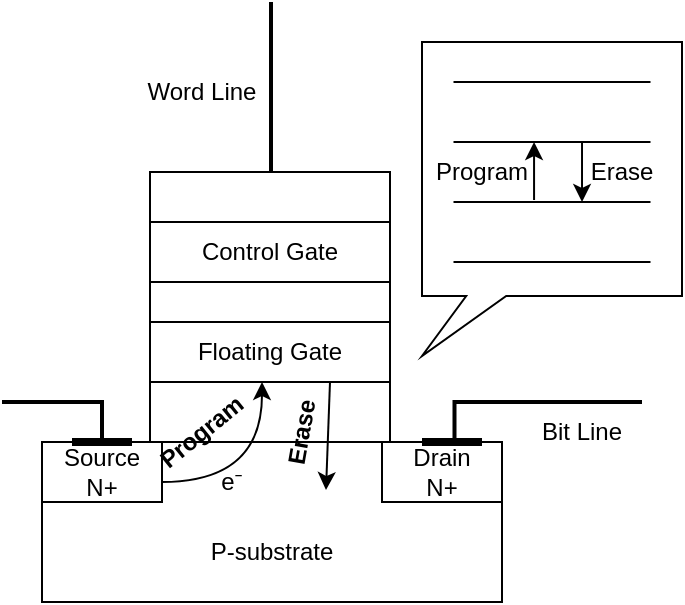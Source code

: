<mxfile version="20.2.8" type="device"><diagram id="YzYXZykN2vTUfIbHo2-S" name="第1頁"><mxGraphModel dx="462" dy="865" grid="1" gridSize="10" guides="1" tooltips="1" connect="1" arrows="1" fold="1" page="1" pageScale="1" pageWidth="827" pageHeight="1169" math="0" shadow="0"><root><mxCell id="0"/><mxCell id="1" parent="0"/><mxCell id="niCo0RgpHS37Xx-hvCau-2" value="" style="rounded=0;whiteSpace=wrap;html=1;" parent="1" vertex="1"><mxGeometry x="294" y="355" width="120" height="135" as="geometry"/></mxCell><mxCell id="niCo0RgpHS37Xx-hvCau-1" value="Control Gate" style="rounded=0;whiteSpace=wrap;html=1;" parent="1" vertex="1"><mxGeometry x="294" y="380" width="120" height="30" as="geometry"/></mxCell><mxCell id="niCo0RgpHS37Xx-hvCau-3" value="Floating Gate" style="rounded=0;whiteSpace=wrap;html=1;" parent="1" vertex="1"><mxGeometry x="294" y="430" width="120" height="30" as="geometry"/></mxCell><mxCell id="niCo0RgpHS37Xx-hvCau-5" value="&lt;br&gt;&lt;br&gt;P-substrate" style="rounded=0;whiteSpace=wrap;html=1;" parent="1" vertex="1"><mxGeometry x="240" y="490" width="230" height="80" as="geometry"/></mxCell><mxCell id="niCo0RgpHS37Xx-hvCau-6" value="Source&lt;br&gt;N+" style="rounded=0;whiteSpace=wrap;html=1;" parent="1" vertex="1"><mxGeometry x="240" y="490" width="60" height="30" as="geometry"/></mxCell><mxCell id="niCo0RgpHS37Xx-hvCau-7" value="Drain&lt;br&gt;N+" style="rounded=0;whiteSpace=wrap;html=1;" parent="1" vertex="1"><mxGeometry x="410" y="490" width="60" height="30" as="geometry"/></mxCell><mxCell id="niCo0RgpHS37Xx-hvCau-8" value="" style="curved=1;endArrow=classic;html=1;rounded=0;" parent="1" edge="1"><mxGeometry width="50" height="50" relative="1" as="geometry"><mxPoint x="300" y="510" as="sourcePoint"/><mxPoint x="350" y="460" as="targetPoint"/><Array as="points"><mxPoint x="350" y="510"/></Array></mxGeometry></mxCell><mxCell id="niCo0RgpHS37Xx-hvCau-9" value="e⁻" style="text;html=1;strokeColor=none;fillColor=none;align=center;verticalAlign=middle;whiteSpace=wrap;rounded=0;" parent="1" vertex="1"><mxGeometry x="320" y="500" width="30" height="20" as="geometry"/></mxCell><mxCell id="niCo0RgpHS37Xx-hvCau-12" value="" style="endArrow=classic;html=1;rounded=0;exitX=0.75;exitY=1;exitDx=0;exitDy=0;" parent="1" source="niCo0RgpHS37Xx-hvCau-3" edge="1"><mxGeometry width="50" height="50" relative="1" as="geometry"><mxPoint x="430" y="450" as="sourcePoint"/><mxPoint x="382" y="514" as="targetPoint"/></mxGeometry></mxCell><mxCell id="niCo0RgpHS37Xx-hvCau-15" value="&lt;b&gt;Program&lt;/b&gt;" style="text;html=1;strokeColor=none;fillColor=none;align=center;verticalAlign=middle;whiteSpace=wrap;rounded=0;rotation=321;" parent="1" vertex="1"><mxGeometry x="290" y="470" width="60" height="30" as="geometry"/></mxCell><mxCell id="niCo0RgpHS37Xx-hvCau-16" value="" style="shape=callout;whiteSpace=wrap;html=1;perimeter=calloutPerimeter;position2=0;size=30;position=0.17;strokeColor=default;" parent="1" vertex="1"><mxGeometry x="430" y="290" width="130" height="157" as="geometry"/></mxCell><mxCell id="niCo0RgpHS37Xx-hvCau-17" value="" style="shape=partialRectangle;whiteSpace=wrap;html=1;left=0;right=0;fillColor=none;strokeColor=default;" parent="1" vertex="1"><mxGeometry x="446.25" y="310" width="97.5" height="30" as="geometry"/></mxCell><mxCell id="niCo0RgpHS37Xx-hvCau-18" value="&lt;b&gt;Erase&lt;/b&gt;" style="text;html=1;strokeColor=none;fillColor=none;align=center;verticalAlign=middle;whiteSpace=wrap;rounded=0;rotation=280;" parent="1" vertex="1"><mxGeometry x="340" y="470" width="60" height="30" as="geometry"/></mxCell><mxCell id="niCo0RgpHS37Xx-hvCau-19" value="" style="shape=partialRectangle;whiteSpace=wrap;html=1;left=0;right=0;fillColor=none;strokeColor=default;" parent="1" vertex="1"><mxGeometry x="446.25" y="370" width="97.5" height="30" as="geometry"/></mxCell><mxCell id="niCo0RgpHS37Xx-hvCau-22" value="" style="endArrow=classic;html=1;rounded=0;entryX=0.408;entryY=1;entryDx=0;entryDy=0;entryPerimeter=0;exitX=0.408;exitY=-0.033;exitDx=0;exitDy=0;exitPerimeter=0;" parent="1" source="niCo0RgpHS37Xx-hvCau-19" target="niCo0RgpHS37Xx-hvCau-17" edge="1"><mxGeometry width="50" height="50" relative="1" as="geometry"><mxPoint x="330" y="440" as="sourcePoint"/><mxPoint x="380" y="390" as="targetPoint"/></mxGeometry></mxCell><mxCell id="niCo0RgpHS37Xx-hvCau-23" value="Program" style="text;html=1;strokeColor=none;fillColor=none;align=center;verticalAlign=middle;whiteSpace=wrap;rounded=0;rotation=0;" parent="1" vertex="1"><mxGeometry x="430" y="340" width="60" height="30" as="geometry"/></mxCell><mxCell id="niCo0RgpHS37Xx-hvCau-24" value="Erase" style="text;html=1;strokeColor=none;fillColor=none;align=center;verticalAlign=middle;whiteSpace=wrap;rounded=0;rotation=0;" parent="1" vertex="1"><mxGeometry x="500" y="340" width="60" height="30" as="geometry"/></mxCell><mxCell id="niCo0RgpHS37Xx-hvCau-25" value="" style="endArrow=classic;html=1;rounded=0;entryX=0.654;entryY=0;entryDx=0;entryDy=0;entryPerimeter=0;exitX=0.654;exitY=1;exitDx=0;exitDy=0;exitPerimeter=0;" parent="1" source="niCo0RgpHS37Xx-hvCau-17" target="niCo0RgpHS37Xx-hvCau-19" edge="1"><mxGeometry width="50" height="50" relative="1" as="geometry"><mxPoint x="510" y="340" as="sourcePoint"/><mxPoint x="505" y="370" as="targetPoint"/></mxGeometry></mxCell><mxCell id="TqqwADDa3jnLTYoTXXrA-1" value="" style="endArrow=none;html=1;rounded=0;exitX=0.5;exitY=0;exitDx=0;exitDy=0;strokeWidth=2;endFill=0;" parent="1" source="niCo0RgpHS37Xx-hvCau-6" edge="1"><mxGeometry width="50" height="50" relative="1" as="geometry"><mxPoint x="360" y="470" as="sourcePoint"/><mxPoint x="220" y="470" as="targetPoint"/><Array as="points"><mxPoint x="270" y="470"/></Array></mxGeometry></mxCell><mxCell id="TqqwADDa3jnLTYoTXXrA-3" value="" style="endArrow=none;html=1;rounded=0;entryX=0.25;entryY=0;entryDx=0;entryDy=0;exitX=0.75;exitY=0;exitDx=0;exitDy=0;strokeWidth=4;" parent="1" source="niCo0RgpHS37Xx-hvCau-6" target="niCo0RgpHS37Xx-hvCau-6" edge="1"><mxGeometry width="50" height="50" relative="1" as="geometry"><mxPoint x="360" y="470" as="sourcePoint"/><mxPoint x="410" y="420" as="targetPoint"/></mxGeometry></mxCell><mxCell id="TqqwADDa3jnLTYoTXXrA-4" value="" style="endArrow=none;html=1;rounded=0;entryX=0.25;entryY=0;entryDx=0;entryDy=0;exitX=0.75;exitY=0;exitDx=0;exitDy=0;strokeWidth=4;" parent="1" edge="1"><mxGeometry width="50" height="50" relative="1" as="geometry"><mxPoint x="460" y="490" as="sourcePoint"/><mxPoint x="430" y="490" as="targetPoint"/></mxGeometry></mxCell><mxCell id="TqqwADDa3jnLTYoTXXrA-5" value="" style="endArrow=none;html=1;rounded=0;exitX=0.5;exitY=0;exitDx=0;exitDy=0;strokeWidth=2;endFill=0;" parent="1" edge="1"><mxGeometry width="50" height="50" relative="1" as="geometry"><mxPoint x="446.25" y="490" as="sourcePoint"/><mxPoint x="540" y="470" as="targetPoint"/><Array as="points"><mxPoint x="446.25" y="470"/></Array></mxGeometry></mxCell><mxCell id="TqqwADDa3jnLTYoTXXrA-6" value="Bit Line" style="text;html=1;strokeColor=none;fillColor=none;align=center;verticalAlign=middle;whiteSpace=wrap;rounded=0;rotation=0;" parent="1" vertex="1"><mxGeometry x="480" y="470" width="60" height="30" as="geometry"/></mxCell><mxCell id="TqqwADDa3jnLTYoTXXrA-7" value="" style="endArrow=none;html=1;rounded=0;exitX=0.5;exitY=0;exitDx=0;exitDy=0;strokeWidth=2;endFill=0;" parent="1" edge="1"><mxGeometry width="50" height="50" relative="1" as="geometry"><mxPoint x="354.5" y="355" as="sourcePoint"/><mxPoint x="354.5" y="270" as="targetPoint"/><Array as="points"><mxPoint x="354.5" y="335"/></Array></mxGeometry></mxCell><mxCell id="TqqwADDa3jnLTYoTXXrA-8" value="Word Line" style="text;html=1;strokeColor=none;fillColor=none;align=center;verticalAlign=middle;whiteSpace=wrap;rounded=0;rotation=0;" parent="1" vertex="1"><mxGeometry x="285" y="300" width="70" height="30" as="geometry"/></mxCell></root></mxGraphModel></diagram></mxfile>